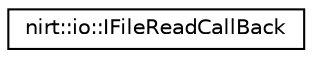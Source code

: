 digraph "Graphical Class Hierarchy"
{
 // LATEX_PDF_SIZE
  edge [fontname="Helvetica",fontsize="10",labelfontname="Helvetica",labelfontsize="10"];
  node [fontname="Helvetica",fontsize="10",shape=record];
  rankdir="LR";
  Node0 [label="nirt::io::IFileReadCallBack",height=0.2,width=0.4,color="black", fillcolor="white", style="filled",URL="$classnirt_1_1io_1_1IFileReadCallBack.html",tooltip="Callback class for file read abstraction."];
}
